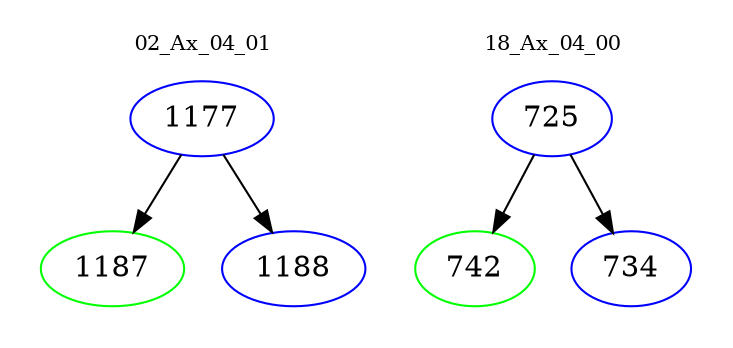 digraph{
subgraph cluster_0 {
color = white
label = "02_Ax_04_01";
fontsize=10;
T0_1177 [label="1177", color="blue"]
T0_1177 -> T0_1187 [color="black"]
T0_1187 [label="1187", color="green"]
T0_1177 -> T0_1188 [color="black"]
T0_1188 [label="1188", color="blue"]
}
subgraph cluster_1 {
color = white
label = "18_Ax_04_00";
fontsize=10;
T1_725 [label="725", color="blue"]
T1_725 -> T1_742 [color="black"]
T1_742 [label="742", color="green"]
T1_725 -> T1_734 [color="black"]
T1_734 [label="734", color="blue"]
}
}
